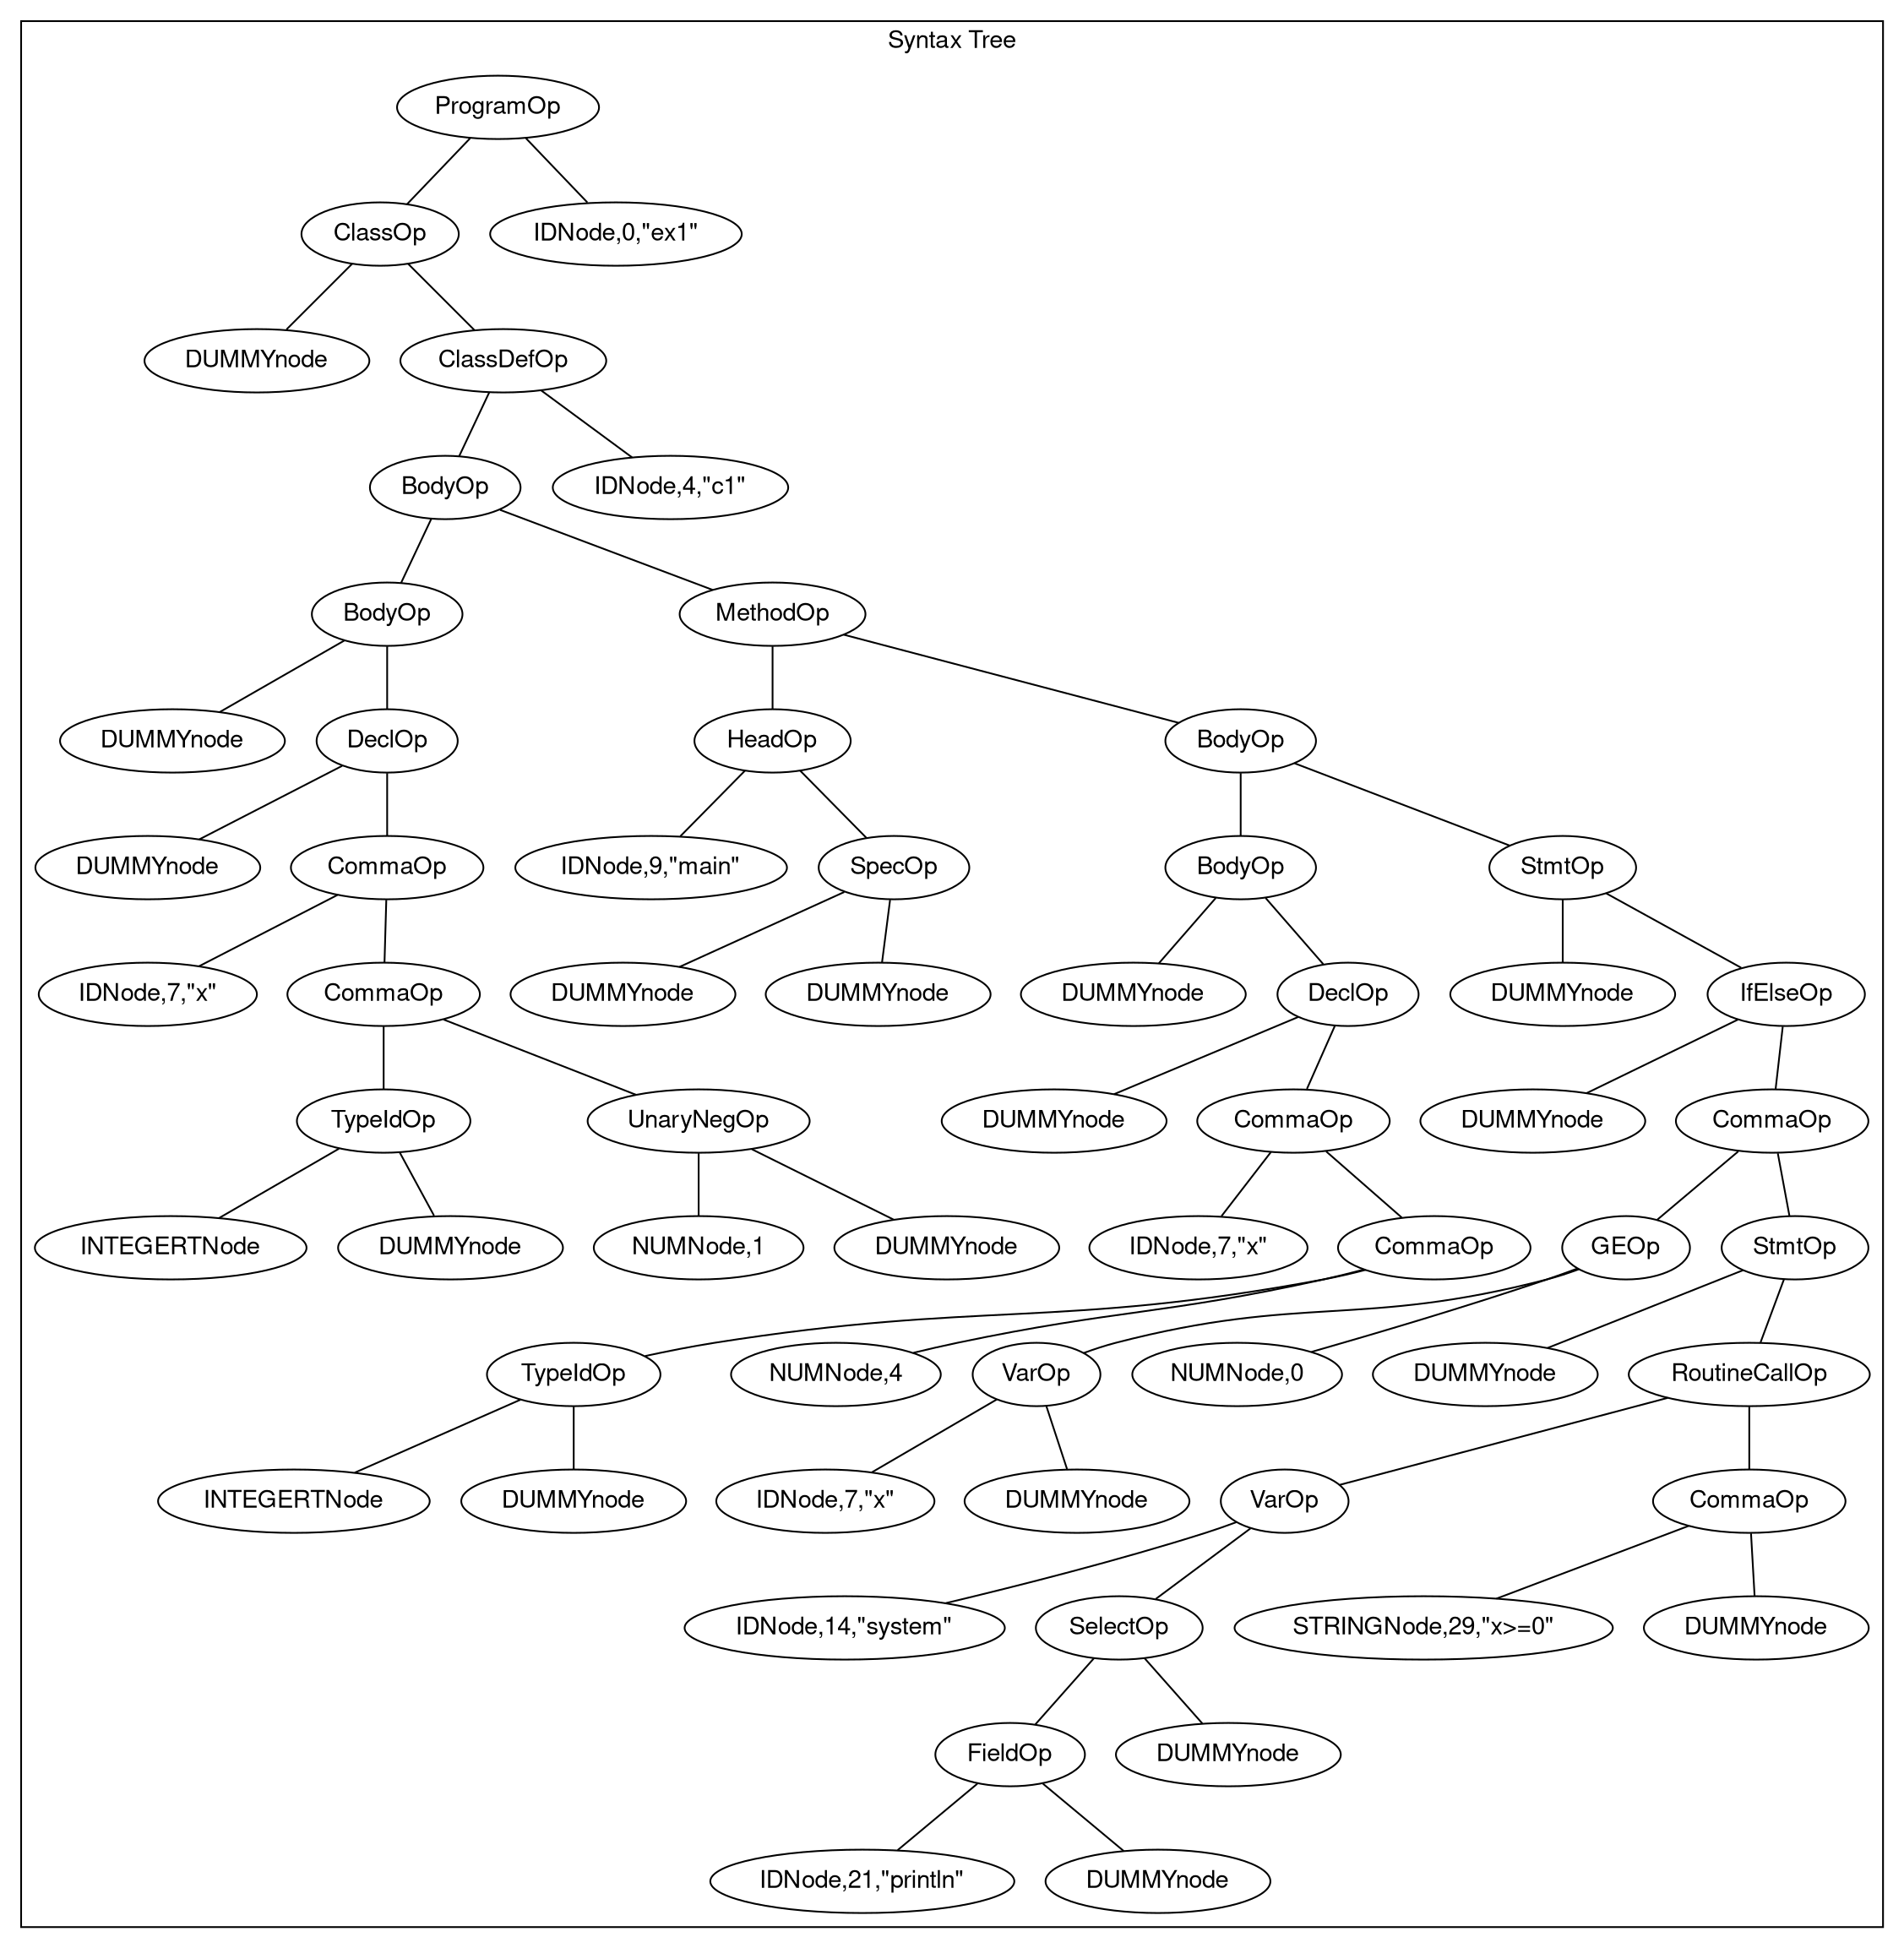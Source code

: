 graph "" 
   { 
   fontname="Helvetica,Arial,sans-serif" 
   node [fontname="Helvetica,Arial,sans-serif"] 
   edge [fontname="Helvetica,Arial,sans-serif"] 
   
   subgraph cluster01 
   { 
   label="Syntax Tree" 
   n00001 [label="ProgramOp"] ;
   n00002 [label="ClassOp"] ;
   n00001 -- n00002 ;
   n00003 [label="DUMMYnode"] ;
   n00002 -- n00003 ;
   n00004 [label="ClassDefOp"] ;
   n00002 -- n00004 ;
   n00005 [label="BodyOp"] ;
   n00004 -- n00005 ;
   n00006 [label="BodyOp"] ;
   n00005 -- n00006 ;
   n00007 [label="DUMMYnode"] ;
   n00006 -- n00007 ;
   n00008 [label="DeclOp"] ;
   n00006 -- n00008 ;
   n00009 [label="DUMMYnode"] ;
   n00008 -- n00009 ;
   n00010 [label="CommaOp"] ;
   n00008 -- n00010 ;
   n00011 [label="IDNode,7,\"x\""] ;
   n00010 -- n00011 ;
   n00012 [label="CommaOp"] ;
   n00010 -- n00012 ;
   n00013 [label="TypeIdOp"] ;
   n00012 -- n00013 ;
   n00014 [label="INTEGERTNode"] ;
   n00013 -- n00014 ;
   n00015 [label="DUMMYnode"] ;
   n00013 -- n00015 ;
   n00016 [label="UnaryNegOp"] ;
   n00012 -- n00016 ;
   n00017 [label="NUMNode,1"] ;
   n00016 -- n00017 ;
   n00018 [label="DUMMYnode"] ;
   n00016 -- n00018 ;
   n00019 [label="MethodOp"] ;
   n00005 -- n00019 ;
   n00020 [label="HeadOp"] ;
   n00019 -- n00020 ;
   n00021 [label="IDNode,9,\"main\""] ;
   n00020 -- n00021 ;
   n00022 [label="SpecOp"] ;
   n00020 -- n00022 ;
   n00023 [label="DUMMYnode"] ;
   n00022 -- n00023 ;
   n00024 [label="DUMMYnode"] ;
   n00022 -- n00024 ;
   n00025 [label="BodyOp"] ;
   n00019 -- n00025 ;
   n00026 [label="BodyOp"] ;
   n00025 -- n00026 ;
   n00027 [label="DUMMYnode"] ;
   n00026 -- n00027 ;
   n00028 [label="DeclOp"] ;
   n00026 -- n00028 ;
   n00029 [label="DUMMYnode"] ;
   n00028 -- n00029 ;
   n00030 [label="CommaOp"] ;
   n00028 -- n00030 ;
   n00031 [label="IDNode,7,\"x\""] ;
   n00030 -- n00031 ;
   n00032 [label="CommaOp"] ;
   n00030 -- n00032 ;
   n00033 [label="TypeIdOp"] ;
   n00032 -- n00033 ;
   n00034 [label="INTEGERTNode"] ;
   n00033 -- n00034 ;
   n00035 [label="DUMMYnode"] ;
   n00033 -- n00035 ;
   n00036 [label="NUMNode,4"] ;
   n00032 -- n00036 ;
   n00037 [label="StmtOp"] ;
   n00025 -- n00037 ;
   n00038 [label="DUMMYnode"] ;
   n00037 -- n00038 ;
   n00039 [label="IfElseOp"] ;
   n00037 -- n00039 ;
   n00040 [label="DUMMYnode"] ;
   n00039 -- n00040 ;
   n00041 [label="CommaOp"] ;
   n00039 -- n00041 ;
   n00042 [label="GEOp"] ;
   n00041 -- n00042 ;
   n00043 [label="VarOp"] ;
   n00042 -- n00043 ;
   n00044 [label="IDNode,7,\"x\""] ;
   n00043 -- n00044 ;
   n00045 [label="DUMMYnode"] ;
   n00043 -- n00045 ;
   n00046 [label="NUMNode,0"] ;
   n00042 -- n00046 ;
   n00047 [label="StmtOp"] ;
   n00041 -- n00047 ;
   n00048 [label="DUMMYnode"] ;
   n00047 -- n00048 ;
   n00049 [label="RoutineCallOp"] ;
   n00047 -- n00049 ;
   n00050 [label="VarOp"] ;
   n00049 -- n00050 ;
   n00051 [label="IDNode,14,\"system\""] ;
   n00050 -- n00051 ;
   n00052 [label="SelectOp"] ;
   n00050 -- n00052 ;
   n00053 [label="FieldOp"] ;
   n00052 -- n00053 ;
   n00054 [label="IDNode,21,\"println\""] ;
   n00053 -- n00054 ;
   n00055 [label="DUMMYnode"] ;
   n00053 -- n00055 ;
   n00056 [label="DUMMYnode"] ;
   n00052 -- n00056 ;
   n00057 [label="CommaOp"] ;
   n00049 -- n00057 ;
   n00058 [label="STRINGNode,29,\"x>=0\""] ;
   n00057 -- n00058 ;
   n00059 [label="DUMMYnode"] ;
   n00057 -- n00059 ;
   n00060 [label="IDNode,4,\"c1\""] ;
   n00004 -- n00060 ;
   n00061 [label="IDNode,0,\"ex1\""] ;
   n00001 -- n00061 ;
   } 
   } 
